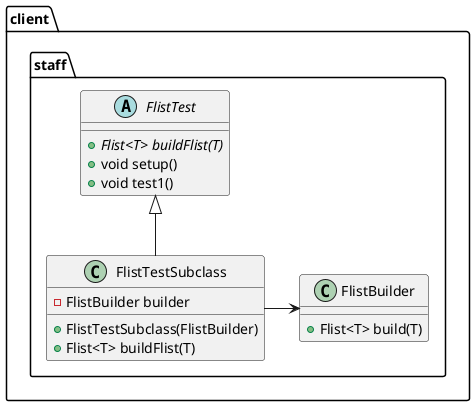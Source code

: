 @startuml
abstract class client.staff.FlistTest {
+ {abstract}Flist<T> buildFlist(T)
+ void setup()
+ void test1()
}
class client.staff.FlistTestSubclass {
- FlistBuilder builder
+ FlistTestSubclass(FlistBuilder)
+ Flist<T> buildFlist(T)
}
class client.staff.FlistBuilder {
+ Flist<T> build(T)
}

client.staff.FlistTest <|-- client.staff.FlistTestSubclass
client.staff.FlistTestSubclass -right-> client.staff.FlistBuilder
@enduml
